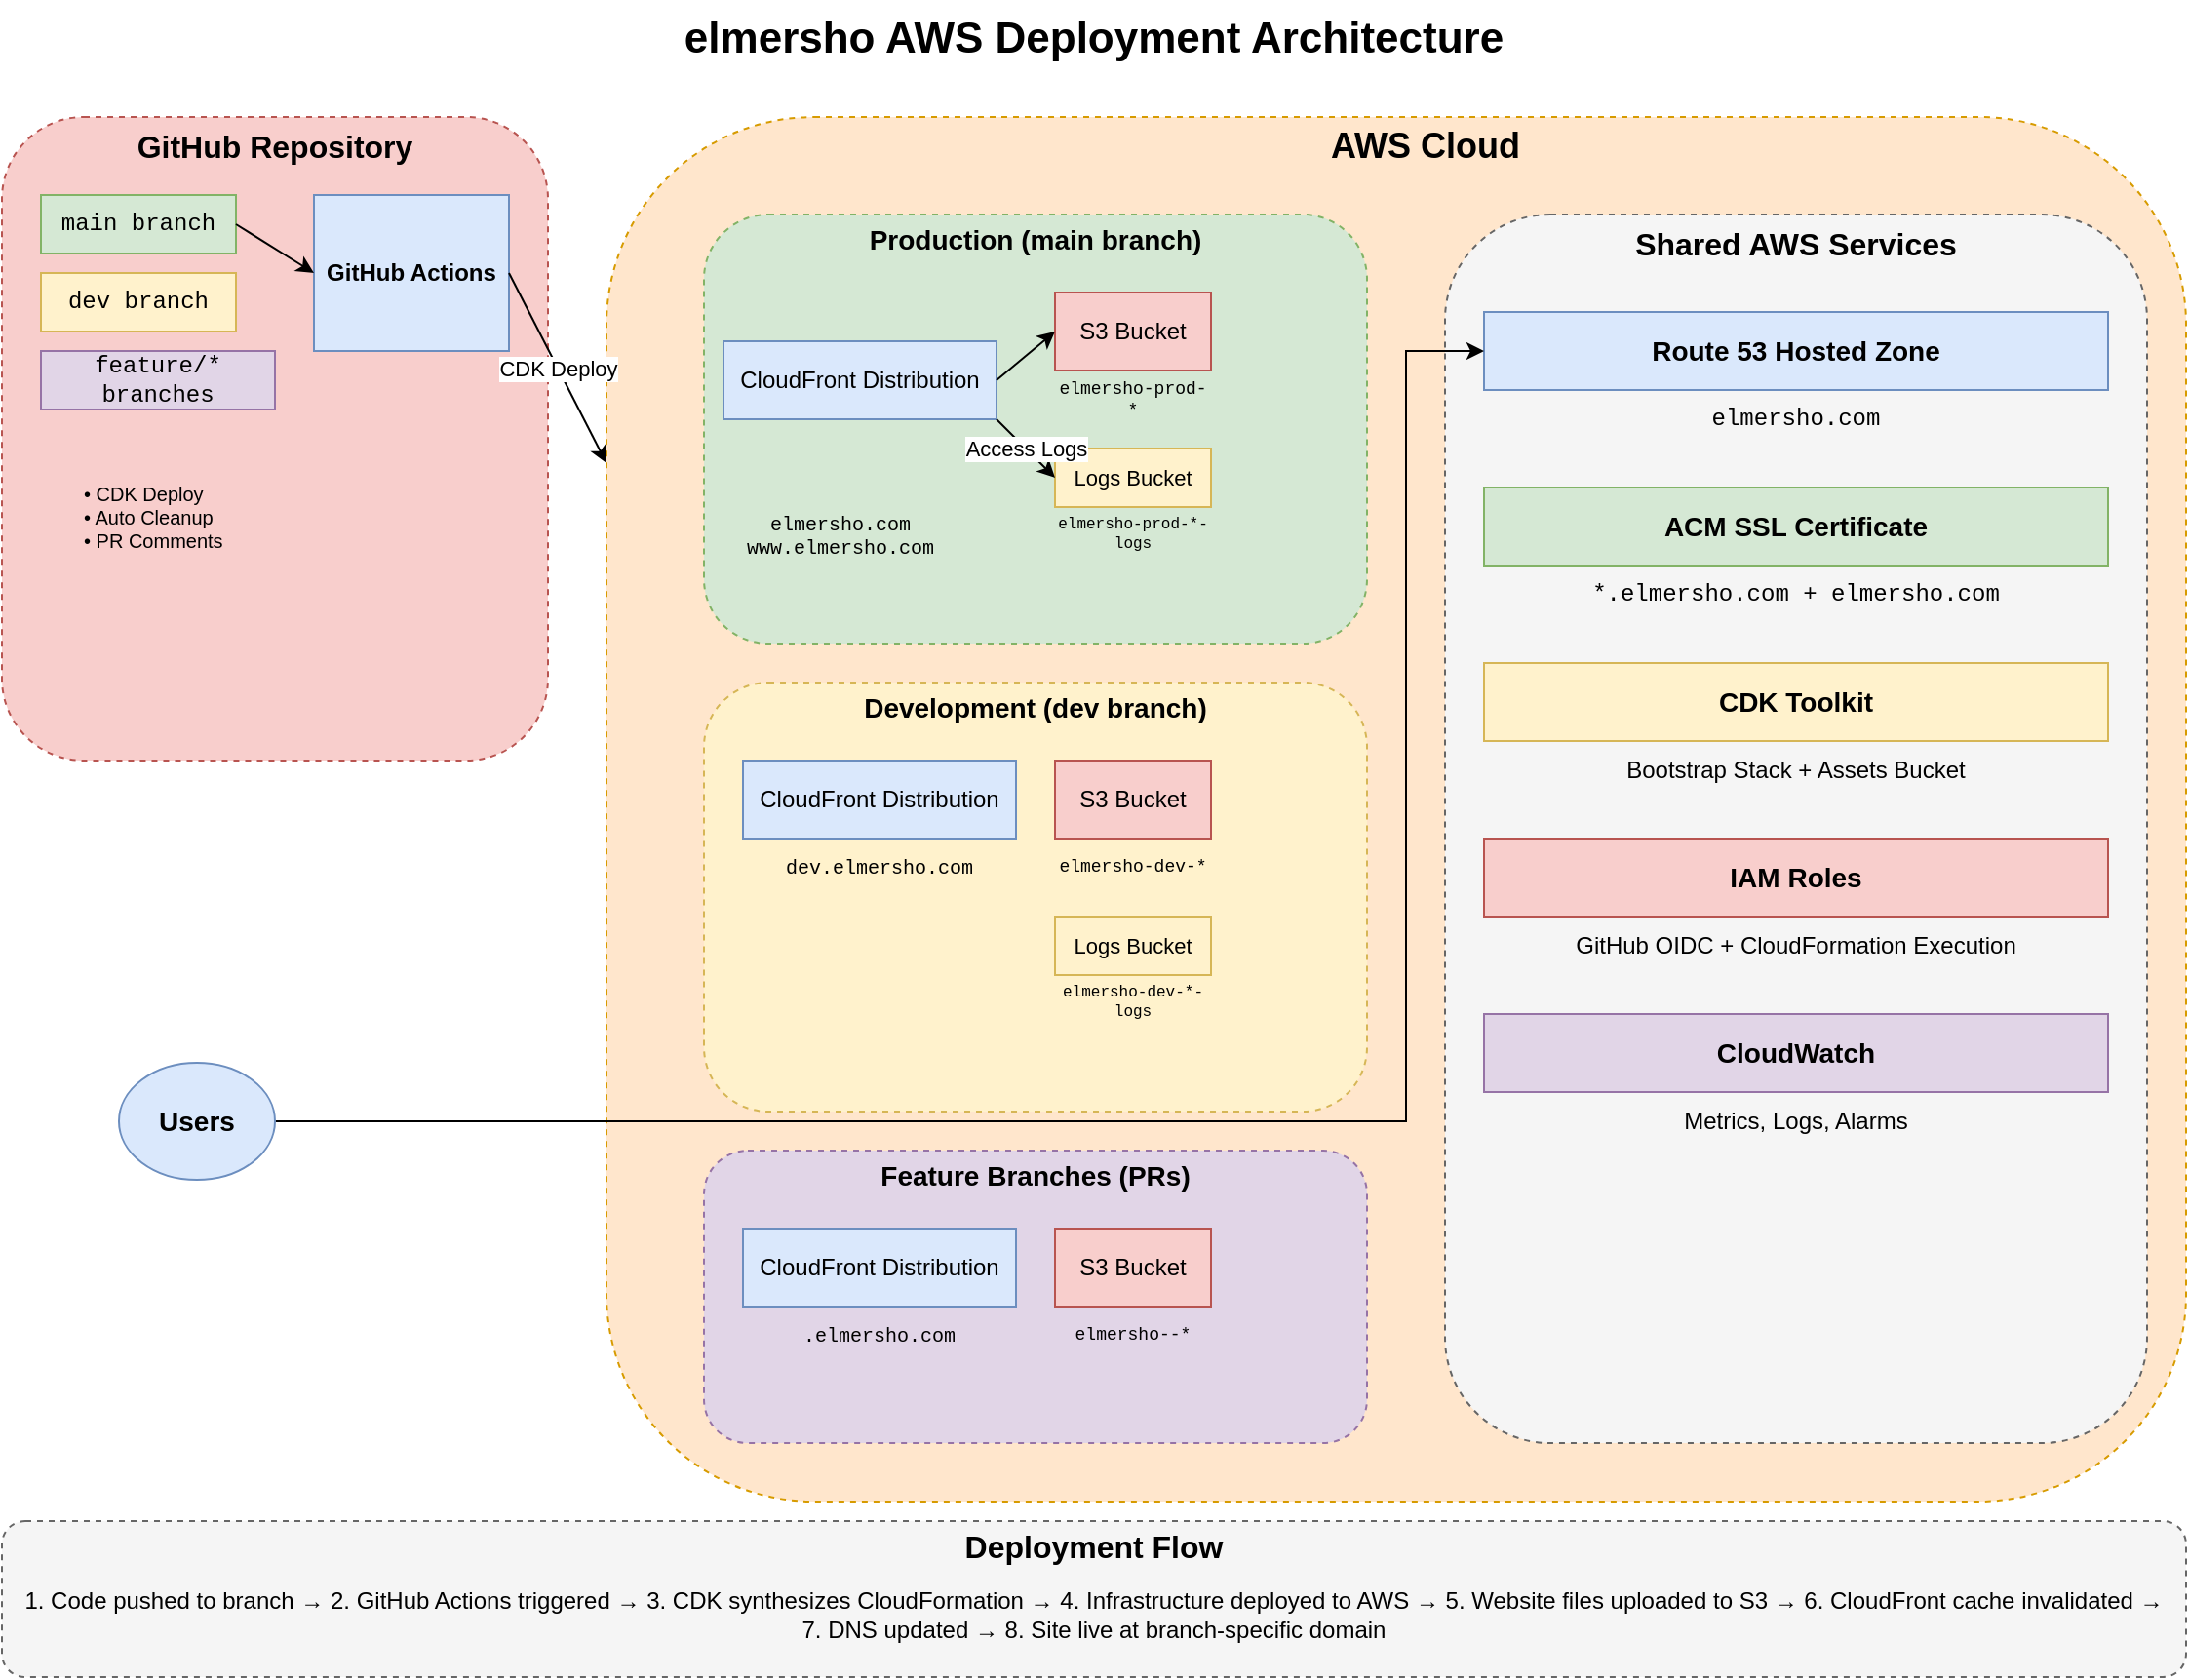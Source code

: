 <mxfile version="27.0.5">
  <diagram name="AWS Deployment Architecture" id="aws-deployment-arch">
    <mxGraphModel dx="1234" dy="912" grid="1" gridSize="10" guides="1" tooltips="1" connect="1" arrows="1" fold="1" page="1" pageScale="1" pageWidth="1200" pageHeight="900" math="0" shadow="0">
      <root>
        <mxCell id="0" />
        <mxCell id="1" parent="0" />
        <mxCell id="title-1" value="elmersho AWS Deployment Architecture" style="text;html=1;strokeColor=none;fillColor=none;align=center;verticalAlign=middle;whiteSpace=wrap;rounded=0;fontSize=22;fontStyle=1" parent="1" vertex="1">
          <mxGeometry x="300" y="20" width="600" height="40" as="geometry" />
        </mxCell>
        <mxCell id="github-box" value="" style="rounded=1;whiteSpace=wrap;html=1;fillColor=#f8cecc;strokeColor=#b85450;dashed=1" parent="1" vertex="1">
          <mxGeometry x="40" y="80" width="280" height="330" as="geometry" />
        </mxCell>
        <mxCell id="github-title" value="GitHub Repository" style="text;html=1;strokeColor=none;fillColor=none;align=center;verticalAlign=middle;whiteSpace=wrap;rounded=0;fontSize=16;fontStyle=1" parent="1" vertex="1">
          <mxGeometry x="40" y="80" width="280" height="30" as="geometry" />
        </mxCell>
        <mxCell id="main-branch" value="main branch" style="rounded=0;whiteSpace=wrap;html=1;fillColor=#d5e8d4;strokeColor=#82b366;fontSize=12;fontFamily=Courier New" parent="1" vertex="1">
          <mxGeometry x="60" y="120" width="100" height="30" as="geometry" />
        </mxCell>
        <mxCell id="dev-branch" value="dev branch" style="rounded=0;whiteSpace=wrap;html=1;fillColor=#fff2cc;strokeColor=#d6b656;fontSize=12;fontFamily=Courier New" parent="1" vertex="1">
          <mxGeometry x="60" y="160" width="100" height="30" as="geometry" />
        </mxCell>
        <mxCell id="feature-branch" value="feature/* branches" style="rounded=0;whiteSpace=wrap;html=1;fillColor=#e1d5e7;strokeColor=#9673a6;fontSize=12;fontFamily=Courier New" parent="1" vertex="1">
          <mxGeometry x="60" y="200" width="120" height="30" as="geometry" />
        </mxCell>
        <mxCell id="actions-box" value="GitHub Actions" style="rounded=0;whiteSpace=wrap;html=1;fillColor=#dae8fc;strokeColor=#6c8ebf;fontSize=12;fontStyle=1" parent="1" vertex="1">
          <mxGeometry x="200" y="120" width="100" height="80" as="geometry" />
        </mxCell>
        <mxCell id="actions-text" value="• CDK Deploy&#xa;• Auto Cleanup&#xa;• PR Comments" style="text;html=1;strokeColor=none;fillColor=none;align=left;verticalAlign=middle;whiteSpace=wrap;rounded=0;fontSize=10" parent="1" vertex="1">
          <mxGeometry x="80" y="260" width="80" height="50" as="geometry" />
        </mxCell>
        <mxCell id="aws-cloud" value="" style="rounded=1;whiteSpace=wrap;html=1;fillColor=#ffe6cc;strokeColor=#d79b00;dashed=1" parent="1" vertex="1">
          <mxGeometry x="350" y="80" width="810" height="710" as="geometry" />
        </mxCell>
        <mxCell id="aws-title" value="AWS Cloud" style="text;html=1;strokeColor=none;fillColor=none;align=center;verticalAlign=middle;whiteSpace=wrap;rounded=0;fontSize=18;fontStyle=1" parent="1" vertex="1">
          <mxGeometry x="380" y="80" width="780" height="30" as="geometry" />
        </mxCell>
        <mxCell id="prod-env" value="" style="rounded=1;whiteSpace=wrap;html=1;fillColor=#d5e8d4;strokeColor=#82b366;dashed=1" parent="1" vertex="1">
          <mxGeometry x="400" y="130" width="340" height="220" as="geometry" />
        </mxCell>
        <mxCell id="prod-title" value="Production (main branch)" style="text;html=1;strokeColor=none;fillColor=none;align=center;verticalAlign=middle;whiteSpace=wrap;rounded=0;fontSize=14;fontStyle=1" parent="1" vertex="1">
          <mxGeometry x="400" y="130" width="340" height="25" as="geometry" />
        </mxCell>
        <mxCell id="prod-cf" value="CloudFront Distribution" style="rounded=0;whiteSpace=wrap;html=1;fillColor=#dae8fc;strokeColor=#6c8ebf;fontSize=12" parent="1" vertex="1">
          <mxGeometry x="410" y="195" width="140" height="40" as="geometry" />
        </mxCell>
        <mxCell id="prod-domains" value="elmersho.com&#xa;www.elmersho.com" style="text;html=1;strokeColor=none;fillColor=none;align=center;verticalAlign=middle;whiteSpace=wrap;rounded=0;fontSize=10;fontFamily=Courier New" parent="1" vertex="1">
          <mxGeometry x="400" y="280" width="140" height="30" as="geometry" />
        </mxCell>
        <mxCell id="prod-s3" value="S3 Bucket" style="rounded=0;whiteSpace=wrap;html=1;fillColor=#f8cecc;strokeColor=#b85450;fontSize=12" parent="1" vertex="1">
          <mxGeometry x="580" y="170" width="80" height="40" as="geometry" />
        </mxCell>
        <mxCell id="prod-s3-name" value="elmersho-prod-*" style="text;html=1;strokeColor=none;fillColor=none;align=center;verticalAlign=middle;whiteSpace=wrap;rounded=0;fontSize=9;fontFamily=Courier New" parent="1" vertex="1">
          <mxGeometry x="580" y="215" width="80" height="20" as="geometry" />
        </mxCell>
        <mxCell id="prod-logs" value="Logs Bucket" style="rounded=0;whiteSpace=wrap;html=1;fillColor=#fff2cc;strokeColor=#d6b656;fontSize=11" parent="1" vertex="1">
          <mxGeometry x="580" y="250" width="80" height="30" as="geometry" />
        </mxCell>
        <mxCell id="prod-logs-name" value="elmersho-prod-*-logs" style="text;html=1;strokeColor=none;fillColor=none;align=center;verticalAlign=middle;whiteSpace=wrap;rounded=0;fontSize=8;fontFamily=Courier New" parent="1" vertex="1">
          <mxGeometry x="575" y="285" width="90" height="15" as="geometry" />
        </mxCell>
        <mxCell id="dev-env" value="" style="rounded=1;whiteSpace=wrap;html=1;fillColor=#fff2cc;strokeColor=#d6b656;dashed=1" parent="1" vertex="1">
          <mxGeometry x="400" y="370" width="340" height="220" as="geometry" />
        </mxCell>
        <mxCell id="dev-title" value="Development (dev branch)" style="text;html=1;strokeColor=none;fillColor=none;align=center;verticalAlign=middle;whiteSpace=wrap;rounded=0;fontSize=14;fontStyle=1" parent="1" vertex="1">
          <mxGeometry x="400" y="370" width="340" height="25" as="geometry" />
        </mxCell>
        <mxCell id="dev-cf" value="CloudFront Distribution" style="rounded=0;whiteSpace=wrap;html=1;fillColor=#dae8fc;strokeColor=#6c8ebf;fontSize=12" parent="1" vertex="1">
          <mxGeometry x="420" y="410" width="140" height="40" as="geometry" />
        </mxCell>
        <mxCell id="dev-domains" value="dev.elmersho.com" style="text;html=1;strokeColor=none;fillColor=none;align=center;verticalAlign=middle;whiteSpace=wrap;rounded=0;fontSize=10;fontFamily=Courier New" parent="1" vertex="1">
          <mxGeometry x="420" y="455" width="140" height="20" as="geometry" />
        </mxCell>
        <mxCell id="dev-s3" value="S3 Bucket" style="rounded=0;whiteSpace=wrap;html=1;fillColor=#f8cecc;strokeColor=#b85450;fontSize=12" parent="1" vertex="1">
          <mxGeometry x="580" y="410" width="80" height="40" as="geometry" />
        </mxCell>
        <mxCell id="dev-s3-name" value="elmersho-dev-*" style="text;html=1;strokeColor=none;fillColor=none;align=center;verticalAlign=middle;whiteSpace=wrap;rounded=0;fontSize=9;fontFamily=Courier New" parent="1" vertex="1">
          <mxGeometry x="580" y="455" width="80" height="20" as="geometry" />
        </mxCell>
        <mxCell id="dev-logs" value="Logs Bucket" style="rounded=0;whiteSpace=wrap;html=1;fillColor=#fff2cc;strokeColor=#d6b656;fontSize=11" parent="1" vertex="1">
          <mxGeometry x="580" y="490" width="80" height="30" as="geometry" />
        </mxCell>
        <mxCell id="dev-logs-name" value="elmersho-dev-*-logs" style="text;html=1;strokeColor=none;fillColor=none;align=center;verticalAlign=middle;whiteSpace=wrap;rounded=0;fontSize=8;fontFamily=Courier New" parent="1" vertex="1">
          <mxGeometry x="575" y="525" width="90" height="15" as="geometry" />
        </mxCell>
        <mxCell id="feature-env" value="" style="rounded=1;whiteSpace=wrap;html=1;fillColor=#e1d5e7;strokeColor=#9673a6;dashed=1" parent="1" vertex="1">
          <mxGeometry x="400" y="610" width="340" height="150" as="geometry" />
        </mxCell>
        <mxCell id="feature-title" value="Feature Branches (PRs)" style="text;html=1;strokeColor=none;fillColor=none;align=center;verticalAlign=middle;whiteSpace=wrap;rounded=0;fontSize=14;fontStyle=1" parent="1" vertex="1">
          <mxGeometry x="400" y="610" width="340" height="25" as="geometry" />
        </mxCell>
        <mxCell id="feature-cf" value="CloudFront Distribution" style="rounded=0;whiteSpace=wrap;html=1;fillColor=#dae8fc;strokeColor=#6c8ebf;fontSize=12" parent="1" vertex="1">
          <mxGeometry x="420" y="650" width="140" height="40" as="geometry" />
        </mxCell>
        <mxCell id="feature-domains" value="&lt;branch&gt;.elmersho.com" style="text;html=1;strokeColor=none;fillColor=none;align=center;verticalAlign=middle;whiteSpace=wrap;rounded=0;fontSize=10;fontFamily=Courier New" parent="1" vertex="1">
          <mxGeometry x="420" y="695" width="140" height="20" as="geometry" />
        </mxCell>
        <mxCell id="feature-s3" value="S3 Bucket" style="rounded=0;whiteSpace=wrap;html=1;fillColor=#f8cecc;strokeColor=#b85450;fontSize=12" parent="1" vertex="1">
          <mxGeometry x="580" y="650" width="80" height="40" as="geometry" />
        </mxCell>
        <mxCell id="feature-s3-name" value="elmersho-&lt;branch&gt;-*" style="text;html=1;strokeColor=none;fillColor=none;align=center;verticalAlign=middle;whiteSpace=wrap;rounded=0;fontSize=9;fontFamily=Courier New" parent="1" vertex="1">
          <mxGeometry x="575" y="695" width="90" height="20" as="geometry" />
        </mxCell>
        <mxCell id="shared-box" value="" style="rounded=1;whiteSpace=wrap;html=1;fillColor=#f5f5f5;strokeColor=#666666;dashed=1" parent="1" vertex="1">
          <mxGeometry x="780" y="130" width="360" height="630" as="geometry" />
        </mxCell>
        <mxCell id="shared-title" value="Shared AWS Services" style="text;html=1;strokeColor=none;fillColor=none;align=center;verticalAlign=middle;whiteSpace=wrap;rounded=0;fontSize=16;fontStyle=1" parent="1" vertex="1">
          <mxGeometry x="780" y="130" width="360" height="30" as="geometry" />
        </mxCell>
        <mxCell id="route53" value="Route 53 Hosted Zone" style="rounded=0;whiteSpace=wrap;html=1;fillColor=#dae8fc;strokeColor=#6c8ebf;fontSize=14;fontStyle=1" parent="1" vertex="1">
          <mxGeometry x="800" y="180" width="320" height="40" as="geometry" />
        </mxCell>
        <mxCell id="route53-domain" value="elmersho.com" style="text;html=1;strokeColor=none;fillColor=none;align=center;verticalAlign=middle;whiteSpace=wrap;rounded=0;fontSize=12;fontFamily=Courier New" parent="1" vertex="1">
          <mxGeometry x="800" y="225" width="320" height="20" as="geometry" />
        </mxCell>
        <mxCell id="acm" value="ACM SSL Certificate" style="rounded=0;whiteSpace=wrap;html=1;fillColor=#d5e8d4;strokeColor=#82b366;fontSize=14;fontStyle=1" parent="1" vertex="1">
          <mxGeometry x="800" y="270" width="320" height="40" as="geometry" />
        </mxCell>
        <mxCell id="acm-wildcard" value="*.elmersho.com + elmersho.com" style="text;html=1;strokeColor=none;fillColor=none;align=center;verticalAlign=middle;whiteSpace=wrap;rounded=0;fontSize=12;fontFamily=Courier New" parent="1" vertex="1">
          <mxGeometry x="800" y="315" width="320" height="20" as="geometry" />
        </mxCell>
        <mxCell id="cdk-toolkit" value="CDK Toolkit" style="rounded=0;whiteSpace=wrap;html=1;fillColor=#fff2cc;strokeColor=#d6b656;fontSize=14;fontStyle=1" parent="1" vertex="1">
          <mxGeometry x="800" y="360" width="320" height="40" as="geometry" />
        </mxCell>
        <mxCell id="cdk-toolkit-text" value="Bootstrap Stack + Assets Bucket" style="text;html=1;strokeColor=none;fillColor=none;align=center;verticalAlign=middle;whiteSpace=wrap;rounded=0;fontSize=12" parent="1" vertex="1">
          <mxGeometry x="800" y="405" width="320" height="20" as="geometry" />
        </mxCell>
        <mxCell id="iam" value="IAM Roles" style="rounded=0;whiteSpace=wrap;html=1;fillColor=#f8cecc;strokeColor=#b85450;fontSize=14;fontStyle=1" parent="1" vertex="1">
          <mxGeometry x="800" y="450" width="320" height="40" as="geometry" />
        </mxCell>
        <mxCell id="iam-text" value="GitHub OIDC + CloudFormation Execution" style="text;html=1;strokeColor=none;fillColor=none;align=center;verticalAlign=middle;whiteSpace=wrap;rounded=0;fontSize=12" parent="1" vertex="1">
          <mxGeometry x="800" y="495" width="320" height="20" as="geometry" />
        </mxCell>
        <mxCell id="cloudwatch" value="CloudWatch" style="rounded=0;whiteSpace=wrap;html=1;fillColor=#e1d5e7;strokeColor=#9673a6;fontSize=14;fontStyle=1" parent="1" vertex="1">
          <mxGeometry x="800" y="540" width="320" height="40" as="geometry" />
        </mxCell>
        <mxCell id="cloudwatch-text" value="Metrics, Logs, Alarms" style="text;html=1;strokeColor=none;fillColor=none;align=center;verticalAlign=middle;whiteSpace=wrap;rounded=0;fontSize=12" parent="1" vertex="1">
          <mxGeometry x="800" y="585" width="320" height="20" as="geometry" />
        </mxCell>
        <mxCell id="aVs5InRfcq6GhMoHYJrY-2" style="edgeStyle=orthogonalEdgeStyle;rounded=0;orthogonalLoop=1;jettySize=auto;html=1;entryX=0;entryY=0.5;entryDx=0;entryDy=0;" edge="1" parent="1" source="users" target="route53">
          <mxGeometry relative="1" as="geometry">
            <Array as="points">
              <mxPoint x="760" y="595" />
              <mxPoint x="760" y="200" />
            </Array>
          </mxGeometry>
        </mxCell>
        <mxCell id="users" value="Users" style="ellipse;whiteSpace=wrap;html=1;fillColor=#dae8fc;strokeColor=#6c8ebf;fontSize=14;fontStyle=1" parent="1" vertex="1">
          <mxGeometry x="100" y="565" width="80" height="60" as="geometry" />
        </mxCell>
        <mxCell id="arrow-gh-actions" value="" style="endArrow=classic;html=1;rounded=0;exitX=1;exitY=0.5;exitDx=0;exitDy=0;entryX=0;entryY=0.5;entryDx=0;entryDy=0" parent="1" source="main-branch" target="actions-box" edge="1">
          <mxGeometry width="50" height="50" relative="1" as="geometry">
            <mxPoint x="340" y="340" as="sourcePoint" />
            <mxPoint x="390" y="290" as="targetPoint" />
          </mxGeometry>
        </mxCell>
        <mxCell id="arrow-actions-aws" value="CDK Deploy" style="endArrow=classic;html=1;rounded=0;exitX=1;exitY=0.5;exitDx=0;exitDy=0;entryX=0;entryY=0.25;entryDx=0;entryDy=0" parent="1" source="actions-box" target="aws-cloud" edge="1">
          <mxGeometry width="50" height="50" relative="1" as="geometry">
            <mxPoint x="340" y="340" as="sourcePoint" />
            <mxPoint x="390" y="290" as="targetPoint" />
          </mxGeometry>
        </mxCell>
        <mxCell id="arrow-cf-s3-prod" value="" style="endArrow=classic;html=1;rounded=0;exitX=1;exitY=0.5;exitDx=0;exitDy=0;entryX=0;entryY=0.5;entryDx=0;entryDy=0" parent="1" source="prod-cf" target="prod-s3" edge="1">
          <mxGeometry width="50" height="50" relative="1" as="geometry">
            <mxPoint x="340" y="340" as="sourcePoint" />
            <mxPoint x="390" y="290" as="targetPoint" />
          </mxGeometry>
        </mxCell>
        <mxCell id="arrow-cf-logs-prod" value="Access Logs" style="endArrow=classic;html=1;rounded=0;exitX=1;exitY=1;exitDx=0;exitDy=0;entryX=0;entryY=0.5;entryDx=0;entryDy=0" parent="1" source="prod-cf" target="prod-logs" edge="1">
          <mxGeometry width="50" height="50" relative="1" as="geometry">
            <mxPoint x="340" y="340" as="sourcePoint" />
            <mxPoint x="390" y="290" as="targetPoint" />
          </mxGeometry>
        </mxCell>
        <mxCell id="flow-box" value="" style="rounded=1;whiteSpace=wrap;html=1;fillColor=#f5f5f5;strokeColor=#666666;dashed=1" parent="1" vertex="1">
          <mxGeometry x="40" y="800" width="1120" height="80" as="geometry" />
        </mxCell>
        <mxCell id="flow-title" value="Deployment Flow" style="text;html=1;strokeColor=none;fillColor=none;align=center;verticalAlign=middle;whiteSpace=wrap;rounded=0;fontSize=16;fontStyle=1" parent="1" vertex="1">
          <mxGeometry x="40" y="800" width="1120" height="25" as="geometry" />
        </mxCell>
        <mxCell id="flow-text" value="1. Code pushed to branch → 2. GitHub Actions triggered → 3. CDK synthesizes CloudFormation → 4. Infrastructure deployed to AWS → 5. Website files uploaded to S3 → 6. CloudFront cache invalidated → 7. DNS updated → 8. Site live at branch-specific domain" style="text;html=1;strokeColor=none;fillColor=none;align=center;verticalAlign=middle;whiteSpace=wrap;rounded=0;fontSize=12" parent="1" vertex="1">
          <mxGeometry x="50" y="825" width="1100" height="45" as="geometry" />
        </mxCell>
      </root>
    </mxGraphModel>
  </diagram>
</mxfile>
